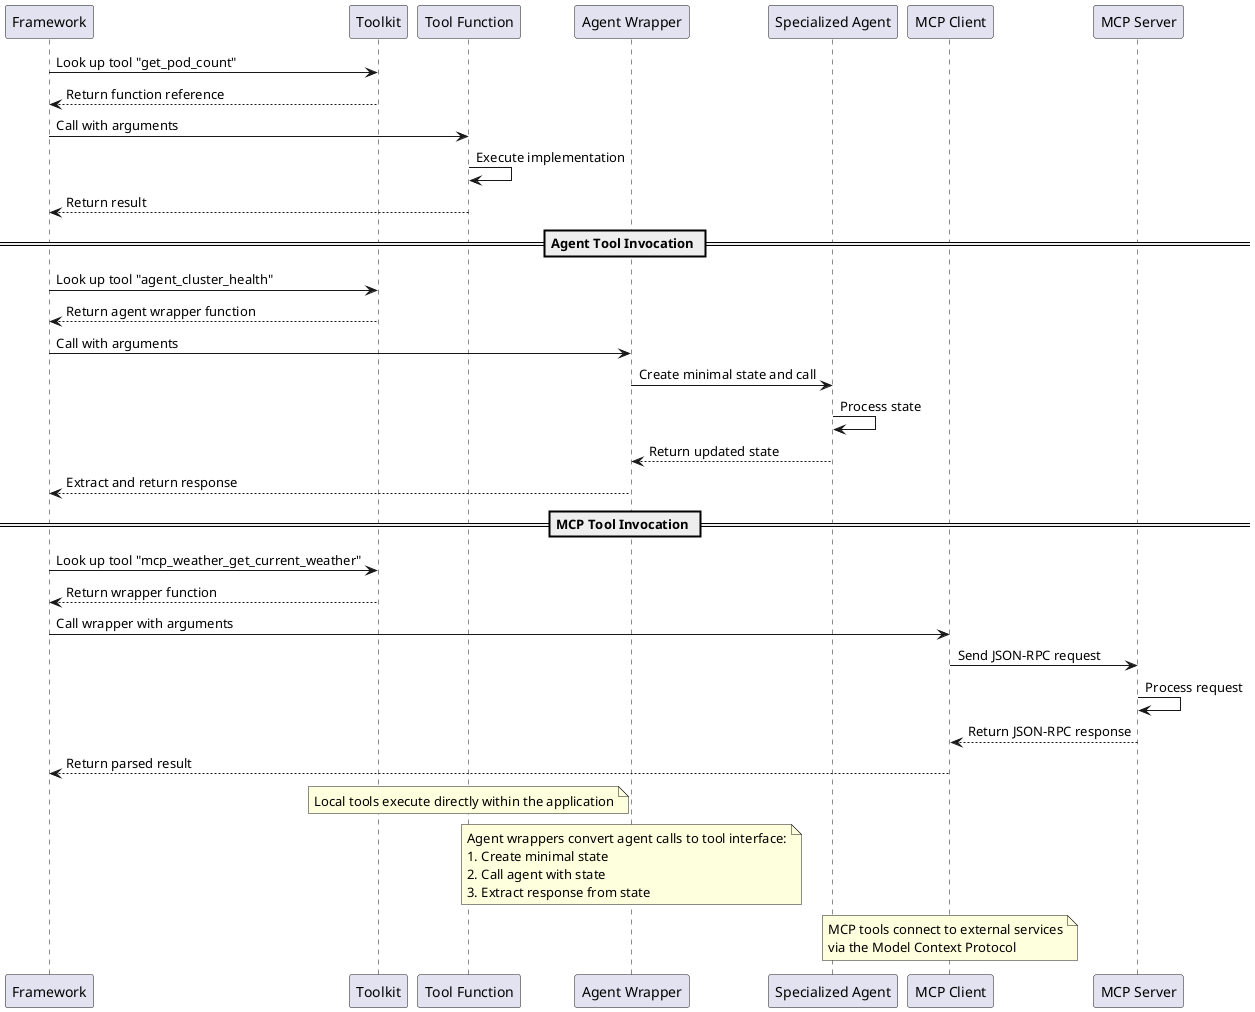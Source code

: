 @startuml Tool Invocation Sequence

' Define participants
participant "Framework" as F
participant "Toolkit" as T
participant "Tool Function" as TF
participant "Agent Wrapper" as AW
participant "Specialized Agent" as A
participant "MCP Client" as MC
participant "MCP Server" as MS

' Local tool invocation
F -> T : Look up tool "get_pod_count"
T --> F : Return function reference
F -> TF : Call with arguments
TF -> TF : Execute implementation
TF --> F : Return result

' Add separator
== Agent Tool Invocation ==

' Agent tool invocation
F -> T : Look up tool "agent_cluster_health"
T --> F : Return agent wrapper function
F -> AW : Call with arguments
AW -> A : Create minimal state and call
A -> A : Process state
A --> AW : Return updated state
AW --> F : Extract and return response

' Add separator
== MCP Tool Invocation ==

' MCP tool invocation
F -> T : Look up tool "mcp_weather_get_current_weather"
T --> F : Return wrapper function
F -> MC : Call wrapper with arguments
MC -> MS : Send JSON-RPC request
MS -> MS : Process request
MS --> MC : Return JSON-RPC response
MC --> F : Return parsed result

' Add notes
note over TF
  Local tools execute directly within the application
end note

note over AW
  Agent wrappers convert agent calls to tool interface:
  1. Create minimal state
  2. Call agent with state
  3. Extract response from state
end note

note over MC
  MCP tools connect to external services
  via the Model Context Protocol
end note

@enduml
